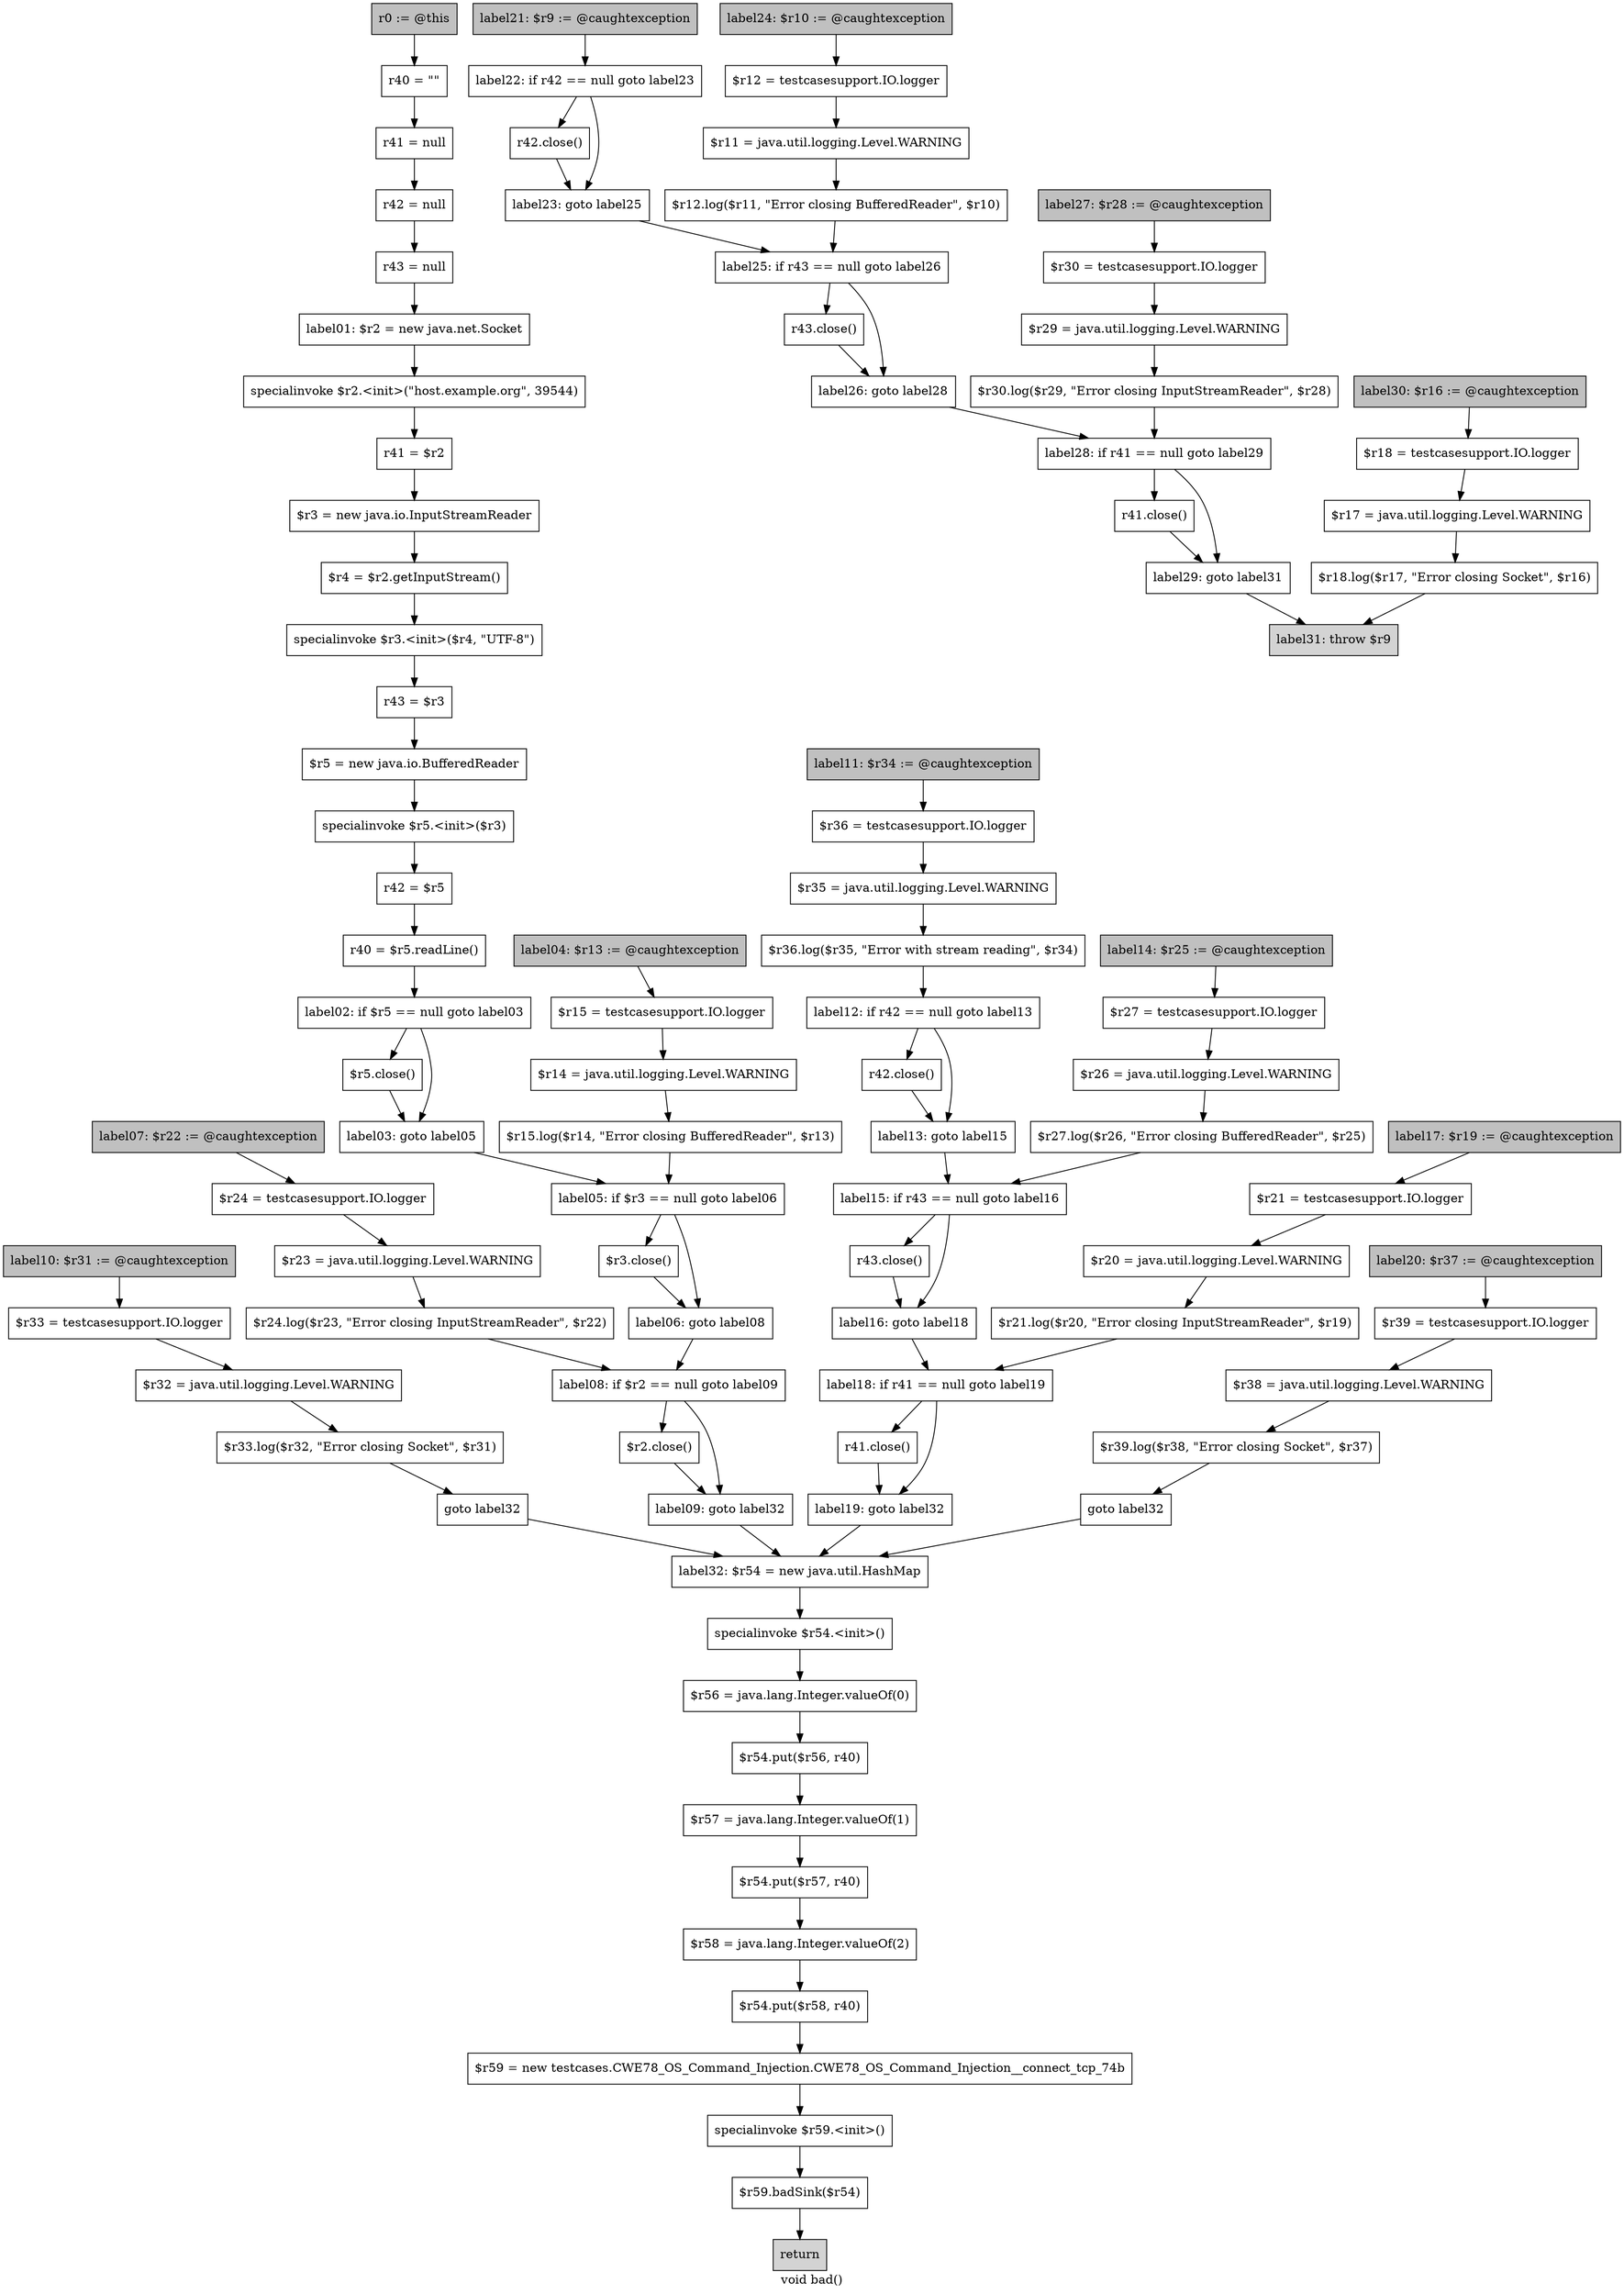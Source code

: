 digraph "void bad()" {
    label="void bad()";
    node [shape=box];
    "0" [style=filled,fillcolor=gray,label="r0 := @this",];
    "1" [label="r40 = \"\"",];
    "0"->"1";
    "2" [label="r41 = null",];
    "1"->"2";
    "3" [label="r42 = null",];
    "2"->"3";
    "4" [label="r43 = null",];
    "3"->"4";
    "5" [label="label01: $r2 = new java.net.Socket",];
    "4"->"5";
    "6" [label="specialinvoke $r2.<init>(\"host.example.org\", 39544)",];
    "5"->"6";
    "7" [label="r41 = $r2",];
    "6"->"7";
    "8" [label="$r3 = new java.io.InputStreamReader",];
    "7"->"8";
    "9" [label="$r4 = $r2.getInputStream()",];
    "8"->"9";
    "10" [label="specialinvoke $r3.<init>($r4, \"UTF-8\")",];
    "9"->"10";
    "11" [label="r43 = $r3",];
    "10"->"11";
    "12" [label="$r5 = new java.io.BufferedReader",];
    "11"->"12";
    "13" [label="specialinvoke $r5.<init>($r3)",];
    "12"->"13";
    "14" [label="r42 = $r5",];
    "13"->"14";
    "15" [label="r40 = $r5.readLine()",];
    "14"->"15";
    "16" [label="label02: if $r5 == null goto label03",];
    "15"->"16";
    "17" [label="$r5.close()",];
    "16"->"17";
    "18" [label="label03: goto label05",];
    "16"->"18";
    "17"->"18";
    "23" [label="label05: if $r3 == null goto label06",];
    "18"->"23";
    "19" [style=filled,fillcolor=gray,label="label04: $r13 := @caughtexception",];
    "20" [label="$r15 = testcasesupport.IO.logger",];
    "19"->"20";
    "21" [label="$r14 = java.util.logging.Level.WARNING",];
    "20"->"21";
    "22" [label="$r15.log($r14, \"Error closing BufferedReader\", $r13)",];
    "21"->"22";
    "22"->"23";
    "24" [label="$r3.close()",];
    "23"->"24";
    "25" [label="label06: goto label08",];
    "23"->"25";
    "24"->"25";
    "30" [label="label08: if $r2 == null goto label09",];
    "25"->"30";
    "26" [style=filled,fillcolor=gray,label="label07: $r22 := @caughtexception",];
    "27" [label="$r24 = testcasesupport.IO.logger",];
    "26"->"27";
    "28" [label="$r23 = java.util.logging.Level.WARNING",];
    "27"->"28";
    "29" [label="$r24.log($r23, \"Error closing InputStreamReader\", $r22)",];
    "28"->"29";
    "29"->"30";
    "31" [label="$r2.close()",];
    "30"->"31";
    "32" [label="label09: goto label32",];
    "30"->"32";
    "31"->"32";
    "87" [label="label32: $r54 = new java.util.HashMap",];
    "32"->"87";
    "33" [style=filled,fillcolor=gray,label="label10: $r31 := @caughtexception",];
    "34" [label="$r33 = testcasesupport.IO.logger",];
    "33"->"34";
    "35" [label="$r32 = java.util.logging.Level.WARNING",];
    "34"->"35";
    "36" [label="$r33.log($r32, \"Error closing Socket\", $r31)",];
    "35"->"36";
    "37" [label="goto label32",];
    "36"->"37";
    "37"->"87";
    "38" [style=filled,fillcolor=gray,label="label11: $r34 := @caughtexception",];
    "39" [label="$r36 = testcasesupport.IO.logger",];
    "38"->"39";
    "40" [label="$r35 = java.util.logging.Level.WARNING",];
    "39"->"40";
    "41" [label="$r36.log($r35, \"Error with stream reading\", $r34)",];
    "40"->"41";
    "42" [label="label12: if r42 == null goto label13",];
    "41"->"42";
    "43" [label="r42.close()",];
    "42"->"43";
    "44" [label="label13: goto label15",];
    "42"->"44";
    "43"->"44";
    "49" [label="label15: if r43 == null goto label16",];
    "44"->"49";
    "45" [style=filled,fillcolor=gray,label="label14: $r25 := @caughtexception",];
    "46" [label="$r27 = testcasesupport.IO.logger",];
    "45"->"46";
    "47" [label="$r26 = java.util.logging.Level.WARNING",];
    "46"->"47";
    "48" [label="$r27.log($r26, \"Error closing BufferedReader\", $r25)",];
    "47"->"48";
    "48"->"49";
    "50" [label="r43.close()",];
    "49"->"50";
    "51" [label="label16: goto label18",];
    "49"->"51";
    "50"->"51";
    "56" [label="label18: if r41 == null goto label19",];
    "51"->"56";
    "52" [style=filled,fillcolor=gray,label="label17: $r19 := @caughtexception",];
    "53" [label="$r21 = testcasesupport.IO.logger",];
    "52"->"53";
    "54" [label="$r20 = java.util.logging.Level.WARNING",];
    "53"->"54";
    "55" [label="$r21.log($r20, \"Error closing InputStreamReader\", $r19)",];
    "54"->"55";
    "55"->"56";
    "57" [label="r41.close()",];
    "56"->"57";
    "58" [label="label19: goto label32",];
    "56"->"58";
    "57"->"58";
    "58"->"87";
    "59" [style=filled,fillcolor=gray,label="label20: $r37 := @caughtexception",];
    "60" [label="$r39 = testcasesupport.IO.logger",];
    "59"->"60";
    "61" [label="$r38 = java.util.logging.Level.WARNING",];
    "60"->"61";
    "62" [label="$r39.log($r38, \"Error closing Socket\", $r37)",];
    "61"->"62";
    "63" [label="goto label32",];
    "62"->"63";
    "63"->"87";
    "64" [style=filled,fillcolor=gray,label="label21: $r9 := @caughtexception",];
    "65" [label="label22: if r42 == null goto label23",];
    "64"->"65";
    "66" [label="r42.close()",];
    "65"->"66";
    "67" [label="label23: goto label25",];
    "65"->"67";
    "66"->"67";
    "72" [label="label25: if r43 == null goto label26",];
    "67"->"72";
    "68" [style=filled,fillcolor=gray,label="label24: $r10 := @caughtexception",];
    "69" [label="$r12 = testcasesupport.IO.logger",];
    "68"->"69";
    "70" [label="$r11 = java.util.logging.Level.WARNING",];
    "69"->"70";
    "71" [label="$r12.log($r11, \"Error closing BufferedReader\", $r10)",];
    "70"->"71";
    "71"->"72";
    "73" [label="r43.close()",];
    "72"->"73";
    "74" [label="label26: goto label28",];
    "72"->"74";
    "73"->"74";
    "79" [label="label28: if r41 == null goto label29",];
    "74"->"79";
    "75" [style=filled,fillcolor=gray,label="label27: $r28 := @caughtexception",];
    "76" [label="$r30 = testcasesupport.IO.logger",];
    "75"->"76";
    "77" [label="$r29 = java.util.logging.Level.WARNING",];
    "76"->"77";
    "78" [label="$r30.log($r29, \"Error closing InputStreamReader\", $r28)",];
    "77"->"78";
    "78"->"79";
    "80" [label="r41.close()",];
    "79"->"80";
    "81" [label="label29: goto label31",];
    "79"->"81";
    "80"->"81";
    "86" [style=filled,fillcolor=lightgray,label="label31: throw $r9",];
    "81"->"86";
    "82" [style=filled,fillcolor=gray,label="label30: $r16 := @caughtexception",];
    "83" [label="$r18 = testcasesupport.IO.logger",];
    "82"->"83";
    "84" [label="$r17 = java.util.logging.Level.WARNING",];
    "83"->"84";
    "85" [label="$r18.log($r17, \"Error closing Socket\", $r16)",];
    "84"->"85";
    "85"->"86";
    "88" [label="specialinvoke $r54.<init>()",];
    "87"->"88";
    "89" [label="$r56 = java.lang.Integer.valueOf(0)",];
    "88"->"89";
    "90" [label="$r54.put($r56, r40)",];
    "89"->"90";
    "91" [label="$r57 = java.lang.Integer.valueOf(1)",];
    "90"->"91";
    "92" [label="$r54.put($r57, r40)",];
    "91"->"92";
    "93" [label="$r58 = java.lang.Integer.valueOf(2)",];
    "92"->"93";
    "94" [label="$r54.put($r58, r40)",];
    "93"->"94";
    "95" [label="$r59 = new testcases.CWE78_OS_Command_Injection.CWE78_OS_Command_Injection__connect_tcp_74b",];
    "94"->"95";
    "96" [label="specialinvoke $r59.<init>()",];
    "95"->"96";
    "97" [label="$r59.badSink($r54)",];
    "96"->"97";
    "98" [style=filled,fillcolor=lightgray,label="return",];
    "97"->"98";
}
